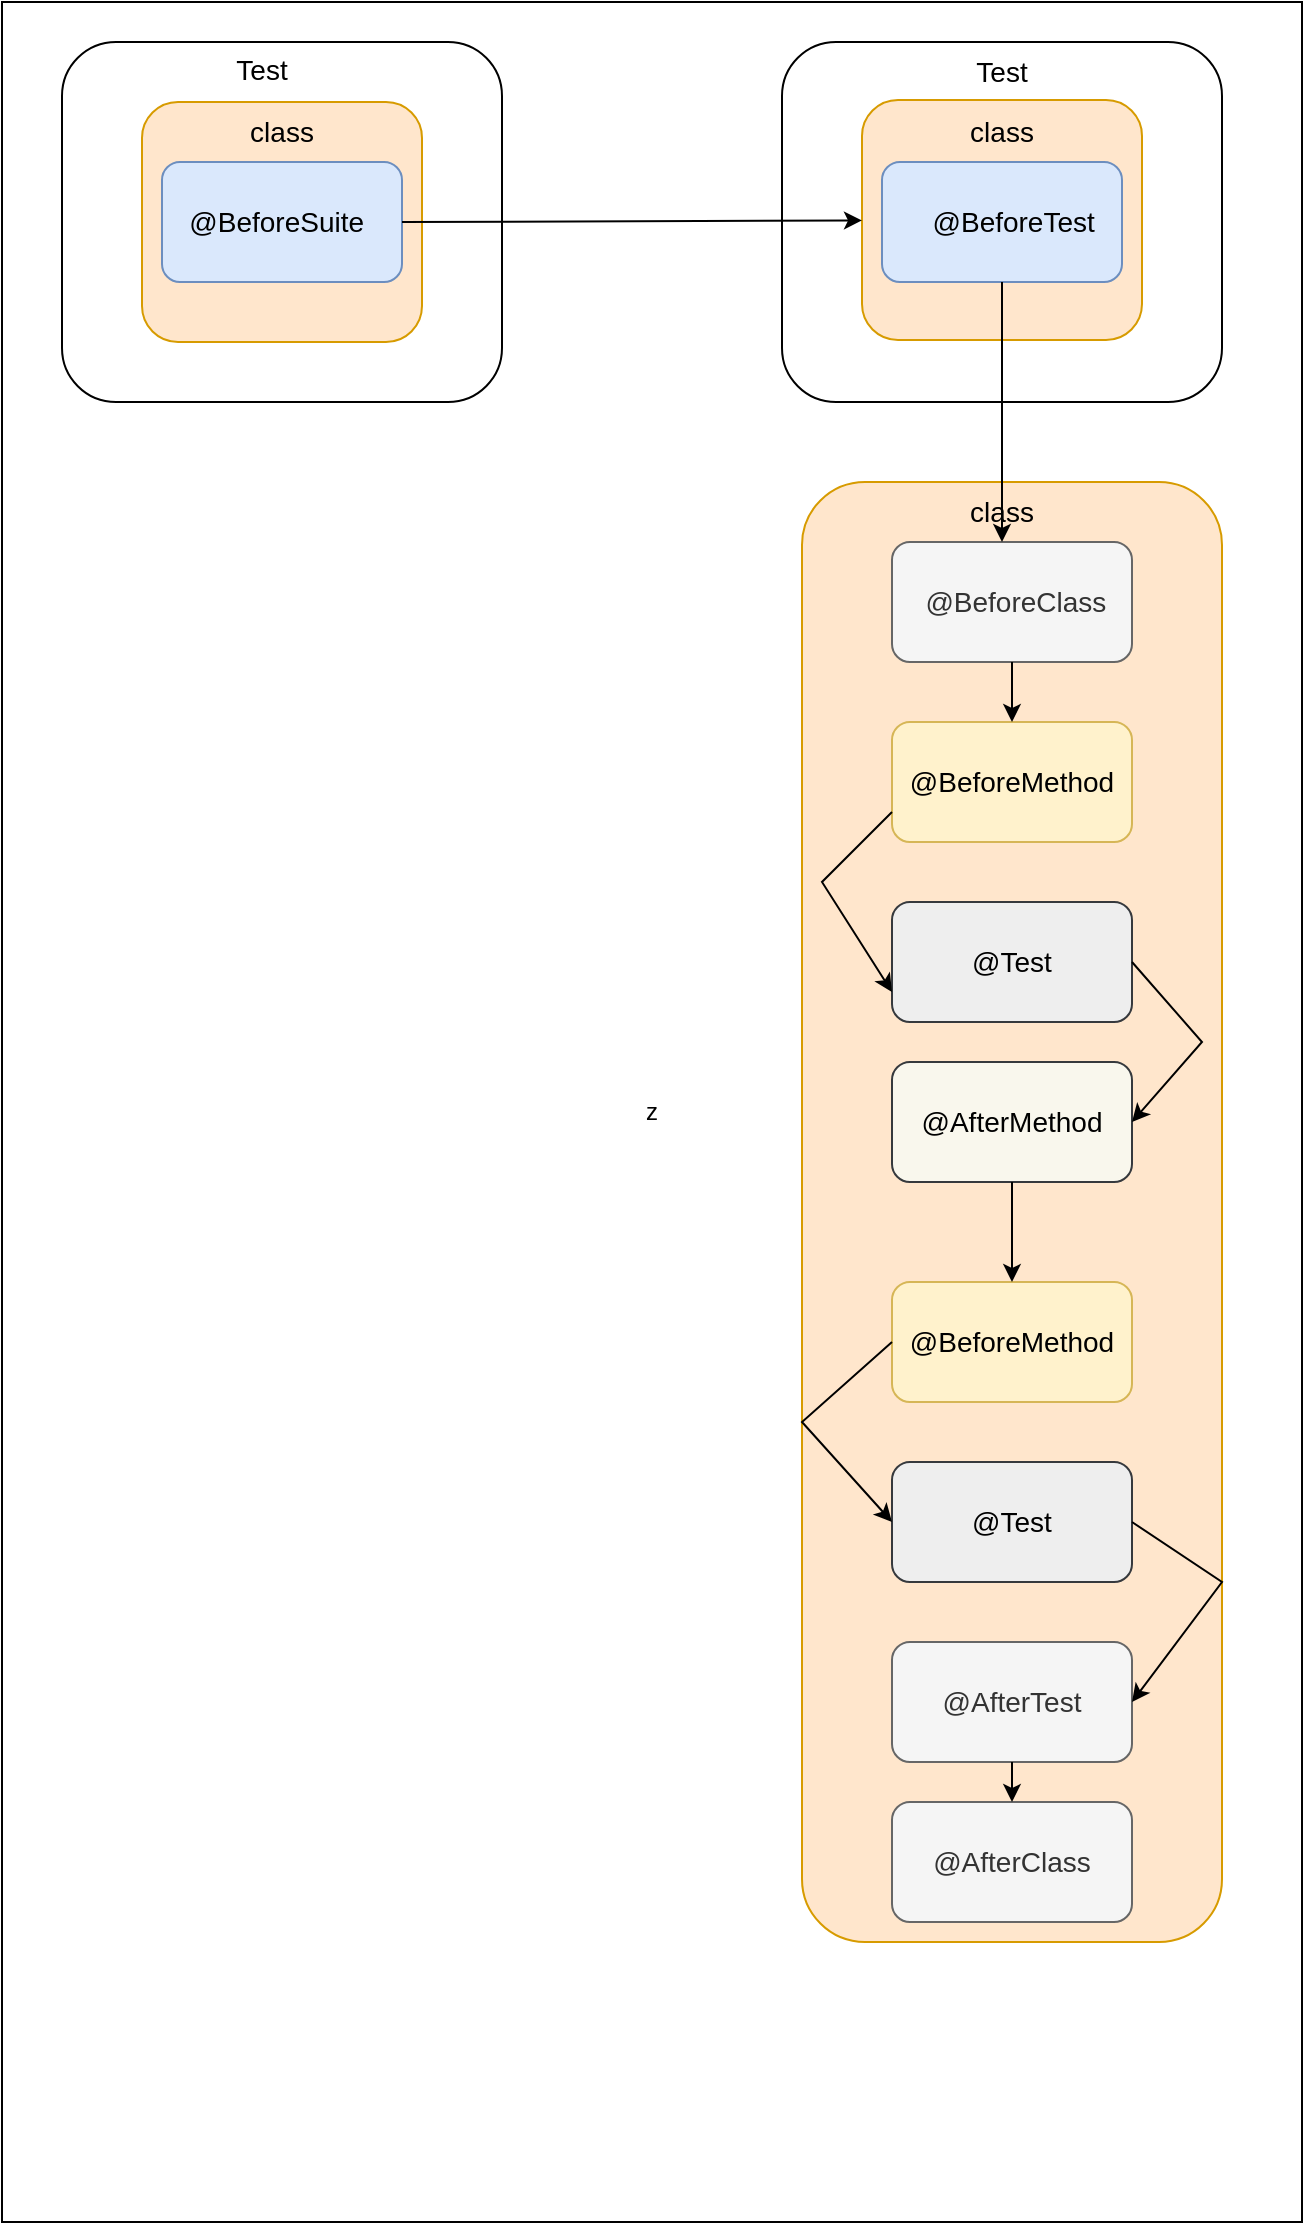 <mxfile version="15.5.9" type="device"><diagram id="HFtFUpGiRLf5Z-I6gt41" name="Page-1"><mxGraphModel dx="1021" dy="500" grid="1" gridSize="10" guides="1" tooltips="1" connect="1" arrows="1" fold="1" page="1" pageScale="1" pageWidth="827" pageHeight="583" math="0" shadow="0"><root><mxCell id="0"/><mxCell id="1" parent="0"/><mxCell id="j7Js6PnEHaOtvyIi92qA-1" value="z" style="rounded=0;whiteSpace=wrap;html=1;" vertex="1" parent="1"><mxGeometry x="40" y="40" width="650" height="1110" as="geometry"/></mxCell><mxCell id="j7Js6PnEHaOtvyIi92qA-2" value="" style="rounded=1;whiteSpace=wrap;html=1;align=left;" vertex="1" parent="1"><mxGeometry x="70" y="60" width="220" height="180" as="geometry"/></mxCell><mxCell id="j7Js6PnEHaOtvyIi92qA-5" value="&lt;div style=&quot;text-align: justify&quot;&gt;&lt;/div&gt;" style="rounded=1;whiteSpace=wrap;html=1;fontSize=12;align=left;fillColor=#ffe6cc;strokeColor=#d79b00;" vertex="1" parent="1"><mxGeometry x="110" y="90" width="140" height="120" as="geometry"/></mxCell><mxCell id="j7Js6PnEHaOtvyIi92qA-6" value="&lt;h2 style=&quot;font-size: 14px&quot;&gt;&lt;span style=&quot;font-weight: normal&quot;&gt;&amp;nbsp; &amp;nbsp;@BeforeSuite&lt;/span&gt;&lt;/h2&gt;" style="rounded=1;whiteSpace=wrap;html=1;fontSize=12;align=left;fillColor=#dae8fc;strokeColor=#6c8ebf;" vertex="1" parent="1"><mxGeometry x="120" y="120" width="120" height="60" as="geometry"/></mxCell><mxCell id="j7Js6PnEHaOtvyIi92qA-7" value="class" style="text;html=1;strokeColor=none;fillColor=none;align=center;verticalAlign=middle;whiteSpace=wrap;rounded=0;fontSize=14;" vertex="1" parent="1"><mxGeometry x="150" y="90" width="60" height="30" as="geometry"/></mxCell><mxCell id="j7Js6PnEHaOtvyIi92qA-8" value="Test" style="text;html=1;strokeColor=none;fillColor=none;align=center;verticalAlign=middle;whiteSpace=wrap;rounded=0;fontSize=14;" vertex="1" parent="1"><mxGeometry x="140" y="59" width="60" height="30" as="geometry"/></mxCell><mxCell id="j7Js6PnEHaOtvyIi92qA-11" value="" style="rounded=1;whiteSpace=wrap;html=1;align=left;" vertex="1" parent="1"><mxGeometry x="430" y="60" width="220" height="180" as="geometry"/></mxCell><mxCell id="j7Js6PnEHaOtvyIi92qA-12" value="&lt;div style=&quot;text-align: justify&quot;&gt;&lt;/div&gt;" style="rounded=1;whiteSpace=wrap;html=1;fontSize=12;align=left;fillColor=#ffe6cc;strokeColor=#d79b00;" vertex="1" parent="1"><mxGeometry x="470" y="89" width="140" height="120" as="geometry"/></mxCell><mxCell id="j7Js6PnEHaOtvyIi92qA-13" value="&lt;h2 style=&quot;font-size: 14px&quot;&gt;&lt;span style=&quot;font-weight: normal&quot;&gt;&amp;nbsp; &amp;nbsp;@BeforeTest&lt;/span&gt;&lt;/h2&gt;" style="rounded=1;whiteSpace=wrap;html=1;fontSize=12;align=center;fillColor=#dae8fc;strokeColor=#6c8ebf;" vertex="1" parent="1"><mxGeometry x="480" y="120" width="120" height="60" as="geometry"/></mxCell><mxCell id="j7Js6PnEHaOtvyIi92qA-14" value="class" style="text;html=1;strokeColor=none;fillColor=none;align=center;verticalAlign=middle;whiteSpace=wrap;rounded=0;fontSize=14;" vertex="1" parent="1"><mxGeometry x="510" y="90" width="60" height="30" as="geometry"/></mxCell><mxCell id="j7Js6PnEHaOtvyIi92qA-15" value="Test" style="text;html=1;strokeColor=none;fillColor=none;align=center;verticalAlign=middle;whiteSpace=wrap;rounded=0;fontSize=14;" vertex="1" parent="1"><mxGeometry x="510" y="60" width="60" height="30" as="geometry"/></mxCell><mxCell id="j7Js6PnEHaOtvyIi92qA-18" value="" style="rounded=1;whiteSpace=wrap;html=1;fontSize=14;align=left;fillColor=#ffe6cc;strokeColor=#d79b00;" vertex="1" parent="1"><mxGeometry x="440" y="280" width="210" height="730" as="geometry"/></mxCell><mxCell id="j7Js6PnEHaOtvyIi92qA-19" value="&amp;nbsp;@BeforeClass" style="rounded=1;whiteSpace=wrap;html=1;fontSize=14;align=center;fillColor=#f5f5f5;fontColor=#333333;strokeColor=#666666;" vertex="1" parent="1"><mxGeometry x="485" y="310" width="120" height="60" as="geometry"/></mxCell><mxCell id="j7Js6PnEHaOtvyIi92qA-20" value="@BeforeMethod" style="rounded=1;whiteSpace=wrap;html=1;fontSize=14;align=center;fillColor=#fff2cc;strokeColor=#d6b656;" vertex="1" parent="1"><mxGeometry x="485" y="400" width="120" height="60" as="geometry"/></mxCell><mxCell id="j7Js6PnEHaOtvyIi92qA-22" value="@Test" style="rounded=1;whiteSpace=wrap;html=1;fontSize=14;align=center;fillColor=#eeeeee;strokeColor=#36393d;" vertex="1" parent="1"><mxGeometry x="485" y="490" width="120" height="60" as="geometry"/></mxCell><mxCell id="j7Js6PnEHaOtvyIi92qA-24" value="@BeforeMethod" style="rounded=1;whiteSpace=wrap;html=1;fontSize=14;align=center;fillColor=#fff2cc;strokeColor=#d6b656;" vertex="1" parent="1"><mxGeometry x="485" y="680" width="120" height="60" as="geometry"/></mxCell><mxCell id="j7Js6PnEHaOtvyIi92qA-26" value="@Test" style="rounded=1;whiteSpace=wrap;html=1;fontSize=14;align=center;fillColor=#eeeeee;strokeColor=#36393d;" vertex="1" parent="1"><mxGeometry x="485" y="770" width="120" height="60" as="geometry"/></mxCell><mxCell id="j7Js6PnEHaOtvyIi92qA-27" value="@AfterTest" style="rounded=1;whiteSpace=wrap;html=1;fontSize=14;align=center;fillColor=#f5f5f5;strokeColor=#666666;fontColor=#333333;" vertex="1" parent="1"><mxGeometry x="485" y="860" width="120" height="60" as="geometry"/></mxCell><mxCell id="j7Js6PnEHaOtvyIi92qA-28" value="@AfterClass" style="rounded=1;whiteSpace=wrap;html=1;fontSize=14;align=center;fillColor=#f5f5f5;fontColor=#333333;strokeColor=#666666;" vertex="1" parent="1"><mxGeometry x="485" y="940" width="120" height="60" as="geometry"/></mxCell><mxCell id="j7Js6PnEHaOtvyIi92qA-30" value="@AfterMethod" style="rounded=1;whiteSpace=wrap;html=1;fontSize=14;align=center;fillColor=#f9f7ed;strokeColor=#36393d;" vertex="1" parent="1"><mxGeometry x="485" y="570" width="120" height="60" as="geometry"/></mxCell><mxCell id="j7Js6PnEHaOtvyIi92qA-31" value="class" style="text;html=1;strokeColor=none;fillColor=none;align=center;verticalAlign=middle;whiteSpace=wrap;rounded=0;fontSize=14;" vertex="1" parent="1"><mxGeometry x="510" y="280" width="60" height="30" as="geometry"/></mxCell><mxCell id="j7Js6PnEHaOtvyIi92qA-32" value="" style="endArrow=classic;html=1;rounded=0;fontSize=14;exitX=1;exitY=0.5;exitDx=0;exitDy=0;" edge="1" parent="1" source="j7Js6PnEHaOtvyIi92qA-6" target="j7Js6PnEHaOtvyIi92qA-12"><mxGeometry width="50" height="50" relative="1" as="geometry"><mxPoint x="240" y="170" as="sourcePoint"/><mxPoint x="290" y="120" as="targetPoint"/></mxGeometry></mxCell><mxCell id="j7Js6PnEHaOtvyIi92qA-33" value="" style="endArrow=classic;html=1;rounded=0;fontSize=14;exitX=0.5;exitY=1;exitDx=0;exitDy=0;" edge="1" parent="1" source="j7Js6PnEHaOtvyIi92qA-13"><mxGeometry width="50" height="50" relative="1" as="geometry"><mxPoint x="520" y="220" as="sourcePoint"/><mxPoint x="540" y="310" as="targetPoint"/></mxGeometry></mxCell><mxCell id="j7Js6PnEHaOtvyIi92qA-36" value="" style="endArrow=classic;html=1;rounded=0;fontSize=14;exitX=0.5;exitY=1;exitDx=0;exitDy=0;" edge="1" parent="1" source="j7Js6PnEHaOtvyIi92qA-19" target="j7Js6PnEHaOtvyIi92qA-20"><mxGeometry width="50" height="50" relative="1" as="geometry"><mxPoint x="520" y="400" as="sourcePoint"/><mxPoint x="570" y="350" as="targetPoint"/></mxGeometry></mxCell><mxCell id="j7Js6PnEHaOtvyIi92qA-42" value="" style="endArrow=classic;html=1;rounded=0;fontSize=14;exitX=0;exitY=0.75;exitDx=0;exitDy=0;entryX=0;entryY=0.75;entryDx=0;entryDy=0;" edge="1" parent="1" source="j7Js6PnEHaOtvyIi92qA-20" target="j7Js6PnEHaOtvyIi92qA-22"><mxGeometry width="50" height="50" relative="1" as="geometry"><mxPoint x="450" y="450" as="sourcePoint"/><mxPoint x="500" y="400" as="targetPoint"/><Array as="points"><mxPoint x="450" y="480"/></Array></mxGeometry></mxCell><mxCell id="j7Js6PnEHaOtvyIi92qA-43" value="" style="endArrow=classic;html=1;rounded=0;fontSize=14;exitX=1;exitY=0.5;exitDx=0;exitDy=0;entryX=1;entryY=0.5;entryDx=0;entryDy=0;" edge="1" parent="1" source="j7Js6PnEHaOtvyIi92qA-22" target="j7Js6PnEHaOtvyIi92qA-30"><mxGeometry width="50" height="50" relative="1" as="geometry"><mxPoint x="600" y="560" as="sourcePoint"/><mxPoint x="650" y="510" as="targetPoint"/><Array as="points"><mxPoint x="640" y="560"/></Array></mxGeometry></mxCell><mxCell id="j7Js6PnEHaOtvyIi92qA-44" value="" style="endArrow=classic;html=1;rounded=0;fontSize=14;exitX=0.5;exitY=1;exitDx=0;exitDy=0;entryX=0.5;entryY=0;entryDx=0;entryDy=0;" edge="1" parent="1" source="j7Js6PnEHaOtvyIi92qA-30" target="j7Js6PnEHaOtvyIi92qA-24"><mxGeometry width="50" height="50" relative="1" as="geometry"><mxPoint x="520" y="670" as="sourcePoint"/><mxPoint x="570" y="620" as="targetPoint"/></mxGeometry></mxCell><mxCell id="j7Js6PnEHaOtvyIi92qA-47" value="" style="endArrow=classic;html=1;rounded=0;fontSize=14;exitX=0;exitY=0.5;exitDx=0;exitDy=0;entryX=0;entryY=0.5;entryDx=0;entryDy=0;" edge="1" parent="1" source="j7Js6PnEHaOtvyIi92qA-24" target="j7Js6PnEHaOtvyIi92qA-26"><mxGeometry width="50" height="50" relative="1" as="geometry"><mxPoint x="480" y="760" as="sourcePoint"/><mxPoint x="530" y="710" as="targetPoint"/><Array as="points"><mxPoint x="440" y="750"/></Array></mxGeometry></mxCell><mxCell id="j7Js6PnEHaOtvyIi92qA-48" value="" style="endArrow=classic;html=1;rounded=0;fontSize=14;entryX=1;entryY=0.5;entryDx=0;entryDy=0;exitX=1;exitY=0.5;exitDx=0;exitDy=0;" edge="1" parent="1" source="j7Js6PnEHaOtvyIi92qA-26" target="j7Js6PnEHaOtvyIi92qA-27"><mxGeometry width="50" height="50" relative="1" as="geometry"><mxPoint x="600" y="830" as="sourcePoint"/><mxPoint x="650" y="780" as="targetPoint"/><Array as="points"><mxPoint x="650" y="830"/></Array></mxGeometry></mxCell><mxCell id="j7Js6PnEHaOtvyIi92qA-51" value="" style="endArrow=classic;html=1;rounded=0;fontSize=14;exitX=0.5;exitY=1;exitDx=0;exitDy=0;entryX=0.5;entryY=0;entryDx=0;entryDy=0;" edge="1" parent="1" source="j7Js6PnEHaOtvyIi92qA-27" target="j7Js6PnEHaOtvyIi92qA-28"><mxGeometry width="50" height="50" relative="1" as="geometry"><mxPoint x="510" y="950" as="sourcePoint"/><mxPoint x="545" y="930" as="targetPoint"/></mxGeometry></mxCell></root></mxGraphModel></diagram></mxfile>